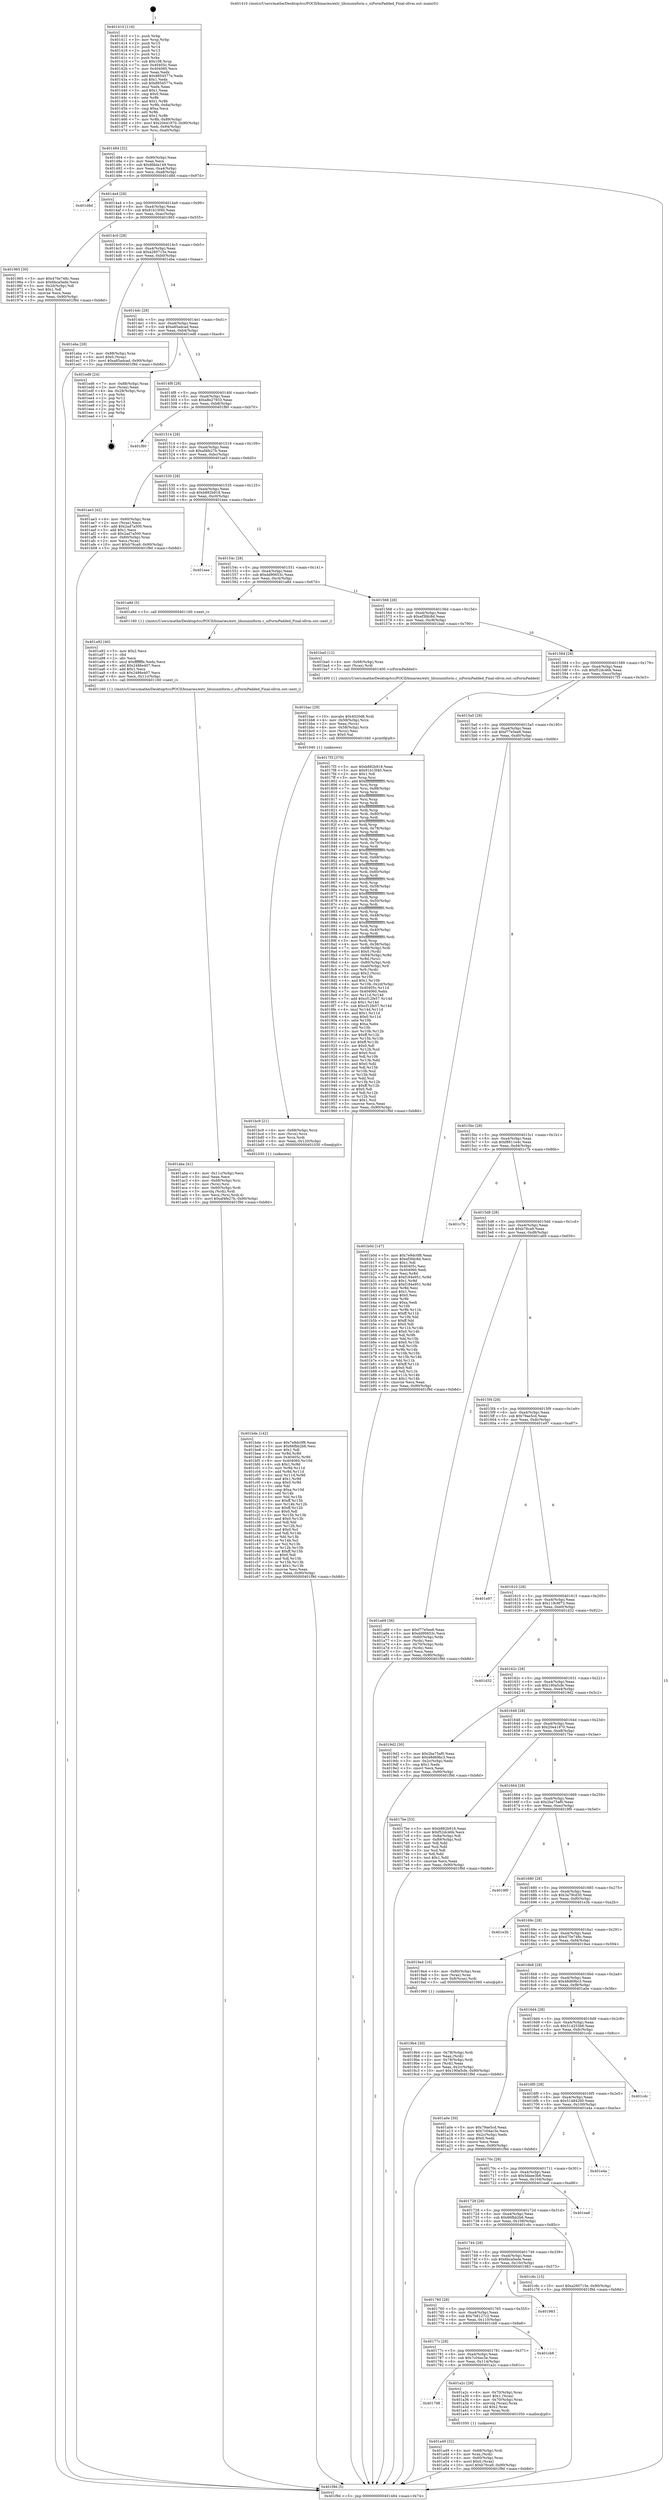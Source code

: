 digraph "0x401410" {
  label = "0x401410 (/mnt/c/Users/mathe/Desktop/tcc/POCII/binaries/extr_libuiunixform.c_uiFormPadded_Final-ollvm.out::main(0))"
  labelloc = "t"
  node[shape=record]

  Entry [label="",width=0.3,height=0.3,shape=circle,fillcolor=black,style=filled]
  "0x401484" [label="{
     0x401484 [32]\l
     | [instrs]\l
     &nbsp;&nbsp;0x401484 \<+6\>: mov -0x90(%rbp),%eax\l
     &nbsp;&nbsp;0x40148a \<+2\>: mov %eax,%ecx\l
     &nbsp;&nbsp;0x40148c \<+6\>: sub $0x8fdda149,%ecx\l
     &nbsp;&nbsp;0x401492 \<+6\>: mov %eax,-0xa4(%rbp)\l
     &nbsp;&nbsp;0x401498 \<+6\>: mov %ecx,-0xa8(%rbp)\l
     &nbsp;&nbsp;0x40149e \<+6\>: je 0000000000401d8d \<main+0x97d\>\l
  }"]
  "0x401d8d" [label="{
     0x401d8d\l
  }", style=dashed]
  "0x4014a4" [label="{
     0x4014a4 [28]\l
     | [instrs]\l
     &nbsp;&nbsp;0x4014a4 \<+5\>: jmp 00000000004014a9 \<main+0x99\>\l
     &nbsp;&nbsp;0x4014a9 \<+6\>: mov -0xa4(%rbp),%eax\l
     &nbsp;&nbsp;0x4014af \<+5\>: sub $0x91b15f40,%eax\l
     &nbsp;&nbsp;0x4014b4 \<+6\>: mov %eax,-0xac(%rbp)\l
     &nbsp;&nbsp;0x4014ba \<+6\>: je 0000000000401965 \<main+0x555\>\l
  }"]
  Exit [label="",width=0.3,height=0.3,shape=circle,fillcolor=black,style=filled,peripheries=2]
  "0x401965" [label="{
     0x401965 [30]\l
     | [instrs]\l
     &nbsp;&nbsp;0x401965 \<+5\>: mov $0x470e748c,%eax\l
     &nbsp;&nbsp;0x40196a \<+5\>: mov $0x6bca5ede,%ecx\l
     &nbsp;&nbsp;0x40196f \<+3\>: mov -0x2d(%rbp),%dl\l
     &nbsp;&nbsp;0x401972 \<+3\>: test $0x1,%dl\l
     &nbsp;&nbsp;0x401975 \<+3\>: cmovne %ecx,%eax\l
     &nbsp;&nbsp;0x401978 \<+6\>: mov %eax,-0x90(%rbp)\l
     &nbsp;&nbsp;0x40197e \<+5\>: jmp 0000000000401f9d \<main+0xb8d\>\l
  }"]
  "0x4014c0" [label="{
     0x4014c0 [28]\l
     | [instrs]\l
     &nbsp;&nbsp;0x4014c0 \<+5\>: jmp 00000000004014c5 \<main+0xb5\>\l
     &nbsp;&nbsp;0x4014c5 \<+6\>: mov -0xa4(%rbp),%eax\l
     &nbsp;&nbsp;0x4014cb \<+5\>: sub $0xa260715e,%eax\l
     &nbsp;&nbsp;0x4014d0 \<+6\>: mov %eax,-0xb0(%rbp)\l
     &nbsp;&nbsp;0x4014d6 \<+6\>: je 0000000000401eba \<main+0xaaa\>\l
  }"]
  "0x401bde" [label="{
     0x401bde [142]\l
     | [instrs]\l
     &nbsp;&nbsp;0x401bde \<+5\>: mov $0x7e9dc0f8,%eax\l
     &nbsp;&nbsp;0x401be3 \<+5\>: mov $0x66fbb2b6,%esi\l
     &nbsp;&nbsp;0x401be8 \<+2\>: mov $0x1,%dl\l
     &nbsp;&nbsp;0x401bea \<+3\>: xor %r8d,%r8d\l
     &nbsp;&nbsp;0x401bed \<+8\>: mov 0x40405c,%r9d\l
     &nbsp;&nbsp;0x401bf5 \<+8\>: mov 0x404060,%r10d\l
     &nbsp;&nbsp;0x401bfd \<+4\>: sub $0x1,%r8d\l
     &nbsp;&nbsp;0x401c01 \<+3\>: mov %r9d,%r11d\l
     &nbsp;&nbsp;0x401c04 \<+3\>: add %r8d,%r11d\l
     &nbsp;&nbsp;0x401c07 \<+4\>: imul %r11d,%r9d\l
     &nbsp;&nbsp;0x401c0b \<+4\>: and $0x1,%r9d\l
     &nbsp;&nbsp;0x401c0f \<+4\>: cmp $0x0,%r9d\l
     &nbsp;&nbsp;0x401c13 \<+3\>: sete %bl\l
     &nbsp;&nbsp;0x401c16 \<+4\>: cmp $0xa,%r10d\l
     &nbsp;&nbsp;0x401c1a \<+4\>: setl %r14b\l
     &nbsp;&nbsp;0x401c1e \<+3\>: mov %bl,%r15b\l
     &nbsp;&nbsp;0x401c21 \<+4\>: xor $0xff,%r15b\l
     &nbsp;&nbsp;0x401c25 \<+3\>: mov %r14b,%r12b\l
     &nbsp;&nbsp;0x401c28 \<+4\>: xor $0xff,%r12b\l
     &nbsp;&nbsp;0x401c2c \<+3\>: xor $0x0,%dl\l
     &nbsp;&nbsp;0x401c2f \<+3\>: mov %r15b,%r13b\l
     &nbsp;&nbsp;0x401c32 \<+4\>: and $0x0,%r13b\l
     &nbsp;&nbsp;0x401c36 \<+2\>: and %dl,%bl\l
     &nbsp;&nbsp;0x401c38 \<+3\>: mov %r12b,%cl\l
     &nbsp;&nbsp;0x401c3b \<+3\>: and $0x0,%cl\l
     &nbsp;&nbsp;0x401c3e \<+3\>: and %dl,%r14b\l
     &nbsp;&nbsp;0x401c41 \<+3\>: or %bl,%r13b\l
     &nbsp;&nbsp;0x401c44 \<+3\>: or %r14b,%cl\l
     &nbsp;&nbsp;0x401c47 \<+3\>: xor %cl,%r13b\l
     &nbsp;&nbsp;0x401c4a \<+3\>: or %r12b,%r15b\l
     &nbsp;&nbsp;0x401c4d \<+4\>: xor $0xff,%r15b\l
     &nbsp;&nbsp;0x401c51 \<+3\>: or $0x0,%dl\l
     &nbsp;&nbsp;0x401c54 \<+3\>: and %dl,%r15b\l
     &nbsp;&nbsp;0x401c57 \<+3\>: or %r15b,%r13b\l
     &nbsp;&nbsp;0x401c5a \<+4\>: test $0x1,%r13b\l
     &nbsp;&nbsp;0x401c5e \<+3\>: cmovne %esi,%eax\l
     &nbsp;&nbsp;0x401c61 \<+6\>: mov %eax,-0x90(%rbp)\l
     &nbsp;&nbsp;0x401c67 \<+5\>: jmp 0000000000401f9d \<main+0xb8d\>\l
  }"]
  "0x401eba" [label="{
     0x401eba [28]\l
     | [instrs]\l
     &nbsp;&nbsp;0x401eba \<+7\>: mov -0x88(%rbp),%rax\l
     &nbsp;&nbsp;0x401ec1 \<+6\>: movl $0x0,(%rax)\l
     &nbsp;&nbsp;0x401ec7 \<+10\>: movl $0xa85adcad,-0x90(%rbp)\l
     &nbsp;&nbsp;0x401ed1 \<+5\>: jmp 0000000000401f9d \<main+0xb8d\>\l
  }"]
  "0x4014dc" [label="{
     0x4014dc [28]\l
     | [instrs]\l
     &nbsp;&nbsp;0x4014dc \<+5\>: jmp 00000000004014e1 \<main+0xd1\>\l
     &nbsp;&nbsp;0x4014e1 \<+6\>: mov -0xa4(%rbp),%eax\l
     &nbsp;&nbsp;0x4014e7 \<+5\>: sub $0xa85adcad,%eax\l
     &nbsp;&nbsp;0x4014ec \<+6\>: mov %eax,-0xb4(%rbp)\l
     &nbsp;&nbsp;0x4014f2 \<+6\>: je 0000000000401ed6 \<main+0xac6\>\l
  }"]
  "0x401bc9" [label="{
     0x401bc9 [21]\l
     | [instrs]\l
     &nbsp;&nbsp;0x401bc9 \<+4\>: mov -0x68(%rbp),%rcx\l
     &nbsp;&nbsp;0x401bcd \<+3\>: mov (%rcx),%rcx\l
     &nbsp;&nbsp;0x401bd0 \<+3\>: mov %rcx,%rdi\l
     &nbsp;&nbsp;0x401bd3 \<+6\>: mov %eax,-0x120(%rbp)\l
     &nbsp;&nbsp;0x401bd9 \<+5\>: call 0000000000401030 \<free@plt\>\l
     | [calls]\l
     &nbsp;&nbsp;0x401030 \{1\} (unknown)\l
  }"]
  "0x401ed6" [label="{
     0x401ed6 [24]\l
     | [instrs]\l
     &nbsp;&nbsp;0x401ed6 \<+7\>: mov -0x88(%rbp),%rax\l
     &nbsp;&nbsp;0x401edd \<+2\>: mov (%rax),%eax\l
     &nbsp;&nbsp;0x401edf \<+4\>: lea -0x28(%rbp),%rsp\l
     &nbsp;&nbsp;0x401ee3 \<+1\>: pop %rbx\l
     &nbsp;&nbsp;0x401ee4 \<+2\>: pop %r12\l
     &nbsp;&nbsp;0x401ee6 \<+2\>: pop %r13\l
     &nbsp;&nbsp;0x401ee8 \<+2\>: pop %r14\l
     &nbsp;&nbsp;0x401eea \<+2\>: pop %r15\l
     &nbsp;&nbsp;0x401eec \<+1\>: pop %rbp\l
     &nbsp;&nbsp;0x401eed \<+1\>: ret\l
  }"]
  "0x4014f8" [label="{
     0x4014f8 [28]\l
     | [instrs]\l
     &nbsp;&nbsp;0x4014f8 \<+5\>: jmp 00000000004014fd \<main+0xed\>\l
     &nbsp;&nbsp;0x4014fd \<+6\>: mov -0xa4(%rbp),%eax\l
     &nbsp;&nbsp;0x401503 \<+5\>: sub $0xa8e27933,%eax\l
     &nbsp;&nbsp;0x401508 \<+6\>: mov %eax,-0xb8(%rbp)\l
     &nbsp;&nbsp;0x40150e \<+6\>: je 0000000000401f80 \<main+0xb70\>\l
  }"]
  "0x401bac" [label="{
     0x401bac [29]\l
     | [instrs]\l
     &nbsp;&nbsp;0x401bac \<+10\>: movabs $0x4020d6,%rdi\l
     &nbsp;&nbsp;0x401bb6 \<+4\>: mov -0x58(%rbp),%rcx\l
     &nbsp;&nbsp;0x401bba \<+2\>: mov %eax,(%rcx)\l
     &nbsp;&nbsp;0x401bbc \<+4\>: mov -0x58(%rbp),%rcx\l
     &nbsp;&nbsp;0x401bc0 \<+2\>: mov (%rcx),%esi\l
     &nbsp;&nbsp;0x401bc2 \<+2\>: mov $0x0,%al\l
     &nbsp;&nbsp;0x401bc4 \<+5\>: call 0000000000401040 \<printf@plt\>\l
     | [calls]\l
     &nbsp;&nbsp;0x401040 \{1\} (unknown)\l
  }"]
  "0x401f80" [label="{
     0x401f80\l
  }", style=dashed]
  "0x401514" [label="{
     0x401514 [28]\l
     | [instrs]\l
     &nbsp;&nbsp;0x401514 \<+5\>: jmp 0000000000401519 \<main+0x109\>\l
     &nbsp;&nbsp;0x401519 \<+6\>: mov -0xa4(%rbp),%eax\l
     &nbsp;&nbsp;0x40151f \<+5\>: sub $0xaf4fe27b,%eax\l
     &nbsp;&nbsp;0x401524 \<+6\>: mov %eax,-0xbc(%rbp)\l
     &nbsp;&nbsp;0x40152a \<+6\>: je 0000000000401ae3 \<main+0x6d3\>\l
  }"]
  "0x401aba" [label="{
     0x401aba [41]\l
     | [instrs]\l
     &nbsp;&nbsp;0x401aba \<+6\>: mov -0x11c(%rbp),%ecx\l
     &nbsp;&nbsp;0x401ac0 \<+3\>: imul %eax,%ecx\l
     &nbsp;&nbsp;0x401ac3 \<+4\>: mov -0x68(%rbp),%rsi\l
     &nbsp;&nbsp;0x401ac7 \<+3\>: mov (%rsi),%rsi\l
     &nbsp;&nbsp;0x401aca \<+4\>: mov -0x60(%rbp),%rdi\l
     &nbsp;&nbsp;0x401ace \<+3\>: movslq (%rdi),%rdi\l
     &nbsp;&nbsp;0x401ad1 \<+3\>: mov %ecx,(%rsi,%rdi,4)\l
     &nbsp;&nbsp;0x401ad4 \<+10\>: movl $0xaf4fe27b,-0x90(%rbp)\l
     &nbsp;&nbsp;0x401ade \<+5\>: jmp 0000000000401f9d \<main+0xb8d\>\l
  }"]
  "0x401ae3" [label="{
     0x401ae3 [42]\l
     | [instrs]\l
     &nbsp;&nbsp;0x401ae3 \<+4\>: mov -0x60(%rbp),%rax\l
     &nbsp;&nbsp;0x401ae7 \<+2\>: mov (%rax),%ecx\l
     &nbsp;&nbsp;0x401ae9 \<+6\>: add $0x2ad7a500,%ecx\l
     &nbsp;&nbsp;0x401aef \<+3\>: add $0x1,%ecx\l
     &nbsp;&nbsp;0x401af2 \<+6\>: sub $0x2ad7a500,%ecx\l
     &nbsp;&nbsp;0x401af8 \<+4\>: mov -0x60(%rbp),%rax\l
     &nbsp;&nbsp;0x401afc \<+2\>: mov %ecx,(%rax)\l
     &nbsp;&nbsp;0x401afe \<+10\>: movl $0xb76ca9,-0x90(%rbp)\l
     &nbsp;&nbsp;0x401b08 \<+5\>: jmp 0000000000401f9d \<main+0xb8d\>\l
  }"]
  "0x401530" [label="{
     0x401530 [28]\l
     | [instrs]\l
     &nbsp;&nbsp;0x401530 \<+5\>: jmp 0000000000401535 \<main+0x125\>\l
     &nbsp;&nbsp;0x401535 \<+6\>: mov -0xa4(%rbp),%eax\l
     &nbsp;&nbsp;0x40153b \<+5\>: sub $0xb882b918,%eax\l
     &nbsp;&nbsp;0x401540 \<+6\>: mov %eax,-0xc0(%rbp)\l
     &nbsp;&nbsp;0x401546 \<+6\>: je 0000000000401eee \<main+0xade\>\l
  }"]
  "0x401a92" [label="{
     0x401a92 [40]\l
     | [instrs]\l
     &nbsp;&nbsp;0x401a92 \<+5\>: mov $0x2,%ecx\l
     &nbsp;&nbsp;0x401a97 \<+1\>: cltd\l
     &nbsp;&nbsp;0x401a98 \<+2\>: idiv %ecx\l
     &nbsp;&nbsp;0x401a9a \<+6\>: imul $0xfffffffe,%edx,%ecx\l
     &nbsp;&nbsp;0x401aa0 \<+6\>: add $0x2486e407,%ecx\l
     &nbsp;&nbsp;0x401aa6 \<+3\>: add $0x1,%ecx\l
     &nbsp;&nbsp;0x401aa9 \<+6\>: sub $0x2486e407,%ecx\l
     &nbsp;&nbsp;0x401aaf \<+6\>: mov %ecx,-0x11c(%rbp)\l
     &nbsp;&nbsp;0x401ab5 \<+5\>: call 0000000000401160 \<next_i\>\l
     | [calls]\l
     &nbsp;&nbsp;0x401160 \{1\} (/mnt/c/Users/mathe/Desktop/tcc/POCII/binaries/extr_libuiunixform.c_uiFormPadded_Final-ollvm.out::next_i)\l
  }"]
  "0x401eee" [label="{
     0x401eee\l
  }", style=dashed]
  "0x40154c" [label="{
     0x40154c [28]\l
     | [instrs]\l
     &nbsp;&nbsp;0x40154c \<+5\>: jmp 0000000000401551 \<main+0x141\>\l
     &nbsp;&nbsp;0x401551 \<+6\>: mov -0xa4(%rbp),%eax\l
     &nbsp;&nbsp;0x401557 \<+5\>: sub $0xdd90653c,%eax\l
     &nbsp;&nbsp;0x40155c \<+6\>: mov %eax,-0xc4(%rbp)\l
     &nbsp;&nbsp;0x401562 \<+6\>: je 0000000000401a8d \<main+0x67d\>\l
  }"]
  "0x401a49" [label="{
     0x401a49 [32]\l
     | [instrs]\l
     &nbsp;&nbsp;0x401a49 \<+4\>: mov -0x68(%rbp),%rdi\l
     &nbsp;&nbsp;0x401a4d \<+3\>: mov %rax,(%rdi)\l
     &nbsp;&nbsp;0x401a50 \<+4\>: mov -0x60(%rbp),%rax\l
     &nbsp;&nbsp;0x401a54 \<+6\>: movl $0x0,(%rax)\l
     &nbsp;&nbsp;0x401a5a \<+10\>: movl $0xb76ca9,-0x90(%rbp)\l
     &nbsp;&nbsp;0x401a64 \<+5\>: jmp 0000000000401f9d \<main+0xb8d\>\l
  }"]
  "0x401a8d" [label="{
     0x401a8d [5]\l
     | [instrs]\l
     &nbsp;&nbsp;0x401a8d \<+5\>: call 0000000000401160 \<next_i\>\l
     | [calls]\l
     &nbsp;&nbsp;0x401160 \{1\} (/mnt/c/Users/mathe/Desktop/tcc/POCII/binaries/extr_libuiunixform.c_uiFormPadded_Final-ollvm.out::next_i)\l
  }"]
  "0x401568" [label="{
     0x401568 [28]\l
     | [instrs]\l
     &nbsp;&nbsp;0x401568 \<+5\>: jmp 000000000040156d \<main+0x15d\>\l
     &nbsp;&nbsp;0x40156d \<+6\>: mov -0xa4(%rbp),%eax\l
     &nbsp;&nbsp;0x401573 \<+5\>: sub $0xef3fdc8d,%eax\l
     &nbsp;&nbsp;0x401578 \<+6\>: mov %eax,-0xc8(%rbp)\l
     &nbsp;&nbsp;0x40157e \<+6\>: je 0000000000401ba0 \<main+0x790\>\l
  }"]
  "0x401798" [label="{
     0x401798\l
  }", style=dashed]
  "0x401ba0" [label="{
     0x401ba0 [12]\l
     | [instrs]\l
     &nbsp;&nbsp;0x401ba0 \<+4\>: mov -0x68(%rbp),%rax\l
     &nbsp;&nbsp;0x401ba4 \<+3\>: mov (%rax),%rdi\l
     &nbsp;&nbsp;0x401ba7 \<+5\>: call 0000000000401400 \<uiFormPadded\>\l
     | [calls]\l
     &nbsp;&nbsp;0x401400 \{1\} (/mnt/c/Users/mathe/Desktop/tcc/POCII/binaries/extr_libuiunixform.c_uiFormPadded_Final-ollvm.out::uiFormPadded)\l
  }"]
  "0x401584" [label="{
     0x401584 [28]\l
     | [instrs]\l
     &nbsp;&nbsp;0x401584 \<+5\>: jmp 0000000000401589 \<main+0x179\>\l
     &nbsp;&nbsp;0x401589 \<+6\>: mov -0xa4(%rbp),%eax\l
     &nbsp;&nbsp;0x40158f \<+5\>: sub $0xf52dc46b,%eax\l
     &nbsp;&nbsp;0x401594 \<+6\>: mov %eax,-0xcc(%rbp)\l
     &nbsp;&nbsp;0x40159a \<+6\>: je 00000000004017f3 \<main+0x3e3\>\l
  }"]
  "0x401a2c" [label="{
     0x401a2c [29]\l
     | [instrs]\l
     &nbsp;&nbsp;0x401a2c \<+4\>: mov -0x70(%rbp),%rax\l
     &nbsp;&nbsp;0x401a30 \<+6\>: movl $0x1,(%rax)\l
     &nbsp;&nbsp;0x401a36 \<+4\>: mov -0x70(%rbp),%rax\l
     &nbsp;&nbsp;0x401a3a \<+3\>: movslq (%rax),%rax\l
     &nbsp;&nbsp;0x401a3d \<+4\>: shl $0x2,%rax\l
     &nbsp;&nbsp;0x401a41 \<+3\>: mov %rax,%rdi\l
     &nbsp;&nbsp;0x401a44 \<+5\>: call 0000000000401050 \<malloc@plt\>\l
     | [calls]\l
     &nbsp;&nbsp;0x401050 \{1\} (unknown)\l
  }"]
  "0x4017f3" [label="{
     0x4017f3 [370]\l
     | [instrs]\l
     &nbsp;&nbsp;0x4017f3 \<+5\>: mov $0xb882b918,%eax\l
     &nbsp;&nbsp;0x4017f8 \<+5\>: mov $0x91b15f40,%ecx\l
     &nbsp;&nbsp;0x4017fd \<+2\>: mov $0x1,%dl\l
     &nbsp;&nbsp;0x4017ff \<+3\>: mov %rsp,%rsi\l
     &nbsp;&nbsp;0x401802 \<+4\>: add $0xfffffffffffffff0,%rsi\l
     &nbsp;&nbsp;0x401806 \<+3\>: mov %rsi,%rsp\l
     &nbsp;&nbsp;0x401809 \<+7\>: mov %rsi,-0x88(%rbp)\l
     &nbsp;&nbsp;0x401810 \<+3\>: mov %rsp,%rsi\l
     &nbsp;&nbsp;0x401813 \<+4\>: add $0xfffffffffffffff0,%rsi\l
     &nbsp;&nbsp;0x401817 \<+3\>: mov %rsi,%rsp\l
     &nbsp;&nbsp;0x40181a \<+3\>: mov %rsp,%rdi\l
     &nbsp;&nbsp;0x40181d \<+4\>: add $0xfffffffffffffff0,%rdi\l
     &nbsp;&nbsp;0x401821 \<+3\>: mov %rdi,%rsp\l
     &nbsp;&nbsp;0x401824 \<+4\>: mov %rdi,-0x80(%rbp)\l
     &nbsp;&nbsp;0x401828 \<+3\>: mov %rsp,%rdi\l
     &nbsp;&nbsp;0x40182b \<+4\>: add $0xfffffffffffffff0,%rdi\l
     &nbsp;&nbsp;0x40182f \<+3\>: mov %rdi,%rsp\l
     &nbsp;&nbsp;0x401832 \<+4\>: mov %rdi,-0x78(%rbp)\l
     &nbsp;&nbsp;0x401836 \<+3\>: mov %rsp,%rdi\l
     &nbsp;&nbsp;0x401839 \<+4\>: add $0xfffffffffffffff0,%rdi\l
     &nbsp;&nbsp;0x40183d \<+3\>: mov %rdi,%rsp\l
     &nbsp;&nbsp;0x401840 \<+4\>: mov %rdi,-0x70(%rbp)\l
     &nbsp;&nbsp;0x401844 \<+3\>: mov %rsp,%rdi\l
     &nbsp;&nbsp;0x401847 \<+4\>: add $0xfffffffffffffff0,%rdi\l
     &nbsp;&nbsp;0x40184b \<+3\>: mov %rdi,%rsp\l
     &nbsp;&nbsp;0x40184e \<+4\>: mov %rdi,-0x68(%rbp)\l
     &nbsp;&nbsp;0x401852 \<+3\>: mov %rsp,%rdi\l
     &nbsp;&nbsp;0x401855 \<+4\>: add $0xfffffffffffffff0,%rdi\l
     &nbsp;&nbsp;0x401859 \<+3\>: mov %rdi,%rsp\l
     &nbsp;&nbsp;0x40185c \<+4\>: mov %rdi,-0x60(%rbp)\l
     &nbsp;&nbsp;0x401860 \<+3\>: mov %rsp,%rdi\l
     &nbsp;&nbsp;0x401863 \<+4\>: add $0xfffffffffffffff0,%rdi\l
     &nbsp;&nbsp;0x401867 \<+3\>: mov %rdi,%rsp\l
     &nbsp;&nbsp;0x40186a \<+4\>: mov %rdi,-0x58(%rbp)\l
     &nbsp;&nbsp;0x40186e \<+3\>: mov %rsp,%rdi\l
     &nbsp;&nbsp;0x401871 \<+4\>: add $0xfffffffffffffff0,%rdi\l
     &nbsp;&nbsp;0x401875 \<+3\>: mov %rdi,%rsp\l
     &nbsp;&nbsp;0x401878 \<+4\>: mov %rdi,-0x50(%rbp)\l
     &nbsp;&nbsp;0x40187c \<+3\>: mov %rsp,%rdi\l
     &nbsp;&nbsp;0x40187f \<+4\>: add $0xfffffffffffffff0,%rdi\l
     &nbsp;&nbsp;0x401883 \<+3\>: mov %rdi,%rsp\l
     &nbsp;&nbsp;0x401886 \<+4\>: mov %rdi,-0x48(%rbp)\l
     &nbsp;&nbsp;0x40188a \<+3\>: mov %rsp,%rdi\l
     &nbsp;&nbsp;0x40188d \<+4\>: add $0xfffffffffffffff0,%rdi\l
     &nbsp;&nbsp;0x401891 \<+3\>: mov %rdi,%rsp\l
     &nbsp;&nbsp;0x401894 \<+4\>: mov %rdi,-0x40(%rbp)\l
     &nbsp;&nbsp;0x401898 \<+3\>: mov %rsp,%rdi\l
     &nbsp;&nbsp;0x40189b \<+4\>: add $0xfffffffffffffff0,%rdi\l
     &nbsp;&nbsp;0x40189f \<+3\>: mov %rdi,%rsp\l
     &nbsp;&nbsp;0x4018a2 \<+4\>: mov %rdi,-0x38(%rbp)\l
     &nbsp;&nbsp;0x4018a6 \<+7\>: mov -0x88(%rbp),%rdi\l
     &nbsp;&nbsp;0x4018ad \<+6\>: movl $0x0,(%rdi)\l
     &nbsp;&nbsp;0x4018b3 \<+7\>: mov -0x94(%rbp),%r8d\l
     &nbsp;&nbsp;0x4018ba \<+3\>: mov %r8d,(%rsi)\l
     &nbsp;&nbsp;0x4018bd \<+4\>: mov -0x80(%rbp),%rdi\l
     &nbsp;&nbsp;0x4018c1 \<+7\>: mov -0xa0(%rbp),%r9\l
     &nbsp;&nbsp;0x4018c8 \<+3\>: mov %r9,(%rdi)\l
     &nbsp;&nbsp;0x4018cb \<+3\>: cmpl $0x2,(%rsi)\l
     &nbsp;&nbsp;0x4018ce \<+4\>: setne %r10b\l
     &nbsp;&nbsp;0x4018d2 \<+4\>: and $0x1,%r10b\l
     &nbsp;&nbsp;0x4018d6 \<+4\>: mov %r10b,-0x2d(%rbp)\l
     &nbsp;&nbsp;0x4018da \<+8\>: mov 0x40405c,%r11d\l
     &nbsp;&nbsp;0x4018e2 \<+7\>: mov 0x404060,%ebx\l
     &nbsp;&nbsp;0x4018e9 \<+3\>: mov %r11d,%r14d\l
     &nbsp;&nbsp;0x4018ec \<+7\>: add $0xcf12fe57,%r14d\l
     &nbsp;&nbsp;0x4018f3 \<+4\>: sub $0x1,%r14d\l
     &nbsp;&nbsp;0x4018f7 \<+7\>: sub $0xcf12fe57,%r14d\l
     &nbsp;&nbsp;0x4018fe \<+4\>: imul %r14d,%r11d\l
     &nbsp;&nbsp;0x401902 \<+4\>: and $0x1,%r11d\l
     &nbsp;&nbsp;0x401906 \<+4\>: cmp $0x0,%r11d\l
     &nbsp;&nbsp;0x40190a \<+4\>: sete %r10b\l
     &nbsp;&nbsp;0x40190e \<+3\>: cmp $0xa,%ebx\l
     &nbsp;&nbsp;0x401911 \<+4\>: setl %r15b\l
     &nbsp;&nbsp;0x401915 \<+3\>: mov %r10b,%r12b\l
     &nbsp;&nbsp;0x401918 \<+4\>: xor $0xff,%r12b\l
     &nbsp;&nbsp;0x40191c \<+3\>: mov %r15b,%r13b\l
     &nbsp;&nbsp;0x40191f \<+4\>: xor $0xff,%r13b\l
     &nbsp;&nbsp;0x401923 \<+3\>: xor $0x0,%dl\l
     &nbsp;&nbsp;0x401926 \<+3\>: mov %r12b,%sil\l
     &nbsp;&nbsp;0x401929 \<+4\>: and $0x0,%sil\l
     &nbsp;&nbsp;0x40192d \<+3\>: and %dl,%r10b\l
     &nbsp;&nbsp;0x401930 \<+3\>: mov %r13b,%dil\l
     &nbsp;&nbsp;0x401933 \<+4\>: and $0x0,%dil\l
     &nbsp;&nbsp;0x401937 \<+3\>: and %dl,%r15b\l
     &nbsp;&nbsp;0x40193a \<+3\>: or %r10b,%sil\l
     &nbsp;&nbsp;0x40193d \<+3\>: or %r15b,%dil\l
     &nbsp;&nbsp;0x401940 \<+3\>: xor %dil,%sil\l
     &nbsp;&nbsp;0x401943 \<+3\>: or %r13b,%r12b\l
     &nbsp;&nbsp;0x401946 \<+4\>: xor $0xff,%r12b\l
     &nbsp;&nbsp;0x40194a \<+3\>: or $0x0,%dl\l
     &nbsp;&nbsp;0x40194d \<+3\>: and %dl,%r12b\l
     &nbsp;&nbsp;0x401950 \<+3\>: or %r12b,%sil\l
     &nbsp;&nbsp;0x401953 \<+4\>: test $0x1,%sil\l
     &nbsp;&nbsp;0x401957 \<+3\>: cmovne %ecx,%eax\l
     &nbsp;&nbsp;0x40195a \<+6\>: mov %eax,-0x90(%rbp)\l
     &nbsp;&nbsp;0x401960 \<+5\>: jmp 0000000000401f9d \<main+0xb8d\>\l
  }"]
  "0x4015a0" [label="{
     0x4015a0 [28]\l
     | [instrs]\l
     &nbsp;&nbsp;0x4015a0 \<+5\>: jmp 00000000004015a5 \<main+0x195\>\l
     &nbsp;&nbsp;0x4015a5 \<+6\>: mov -0xa4(%rbp),%eax\l
     &nbsp;&nbsp;0x4015ab \<+5\>: sub $0xf77e5ee6,%eax\l
     &nbsp;&nbsp;0x4015b0 \<+6\>: mov %eax,-0xd0(%rbp)\l
     &nbsp;&nbsp;0x4015b6 \<+6\>: je 0000000000401b0d \<main+0x6fd\>\l
  }"]
  "0x40177c" [label="{
     0x40177c [28]\l
     | [instrs]\l
     &nbsp;&nbsp;0x40177c \<+5\>: jmp 0000000000401781 \<main+0x371\>\l
     &nbsp;&nbsp;0x401781 \<+6\>: mov -0xa4(%rbp),%eax\l
     &nbsp;&nbsp;0x401787 \<+5\>: sub $0x7c04ac3e,%eax\l
     &nbsp;&nbsp;0x40178c \<+6\>: mov %eax,-0x114(%rbp)\l
     &nbsp;&nbsp;0x401792 \<+6\>: je 0000000000401a2c \<main+0x61c\>\l
  }"]
  "0x401b0d" [label="{
     0x401b0d [147]\l
     | [instrs]\l
     &nbsp;&nbsp;0x401b0d \<+5\>: mov $0x7e9dc0f8,%eax\l
     &nbsp;&nbsp;0x401b12 \<+5\>: mov $0xef3fdc8d,%ecx\l
     &nbsp;&nbsp;0x401b17 \<+2\>: mov $0x1,%dl\l
     &nbsp;&nbsp;0x401b19 \<+7\>: mov 0x40405c,%esi\l
     &nbsp;&nbsp;0x401b20 \<+7\>: mov 0x404060,%edi\l
     &nbsp;&nbsp;0x401b27 \<+3\>: mov %esi,%r8d\l
     &nbsp;&nbsp;0x401b2a \<+7\>: add $0xf184e951,%r8d\l
     &nbsp;&nbsp;0x401b31 \<+4\>: sub $0x1,%r8d\l
     &nbsp;&nbsp;0x401b35 \<+7\>: sub $0xf184e951,%r8d\l
     &nbsp;&nbsp;0x401b3c \<+4\>: imul %r8d,%esi\l
     &nbsp;&nbsp;0x401b40 \<+3\>: and $0x1,%esi\l
     &nbsp;&nbsp;0x401b43 \<+3\>: cmp $0x0,%esi\l
     &nbsp;&nbsp;0x401b46 \<+4\>: sete %r9b\l
     &nbsp;&nbsp;0x401b4a \<+3\>: cmp $0xa,%edi\l
     &nbsp;&nbsp;0x401b4d \<+4\>: setl %r10b\l
     &nbsp;&nbsp;0x401b51 \<+3\>: mov %r9b,%r11b\l
     &nbsp;&nbsp;0x401b54 \<+4\>: xor $0xff,%r11b\l
     &nbsp;&nbsp;0x401b58 \<+3\>: mov %r10b,%bl\l
     &nbsp;&nbsp;0x401b5b \<+3\>: xor $0xff,%bl\l
     &nbsp;&nbsp;0x401b5e \<+3\>: xor $0x0,%dl\l
     &nbsp;&nbsp;0x401b61 \<+3\>: mov %r11b,%r14b\l
     &nbsp;&nbsp;0x401b64 \<+4\>: and $0x0,%r14b\l
     &nbsp;&nbsp;0x401b68 \<+3\>: and %dl,%r9b\l
     &nbsp;&nbsp;0x401b6b \<+3\>: mov %bl,%r15b\l
     &nbsp;&nbsp;0x401b6e \<+4\>: and $0x0,%r15b\l
     &nbsp;&nbsp;0x401b72 \<+3\>: and %dl,%r10b\l
     &nbsp;&nbsp;0x401b75 \<+3\>: or %r9b,%r14b\l
     &nbsp;&nbsp;0x401b78 \<+3\>: or %r10b,%r15b\l
     &nbsp;&nbsp;0x401b7b \<+3\>: xor %r15b,%r14b\l
     &nbsp;&nbsp;0x401b7e \<+3\>: or %bl,%r11b\l
     &nbsp;&nbsp;0x401b81 \<+4\>: xor $0xff,%r11b\l
     &nbsp;&nbsp;0x401b85 \<+3\>: or $0x0,%dl\l
     &nbsp;&nbsp;0x401b88 \<+3\>: and %dl,%r11b\l
     &nbsp;&nbsp;0x401b8b \<+3\>: or %r11b,%r14b\l
     &nbsp;&nbsp;0x401b8e \<+4\>: test $0x1,%r14b\l
     &nbsp;&nbsp;0x401b92 \<+3\>: cmovne %ecx,%eax\l
     &nbsp;&nbsp;0x401b95 \<+6\>: mov %eax,-0x90(%rbp)\l
     &nbsp;&nbsp;0x401b9b \<+5\>: jmp 0000000000401f9d \<main+0xb8d\>\l
  }"]
  "0x4015bc" [label="{
     0x4015bc [28]\l
     | [instrs]\l
     &nbsp;&nbsp;0x4015bc \<+5\>: jmp 00000000004015c1 \<main+0x1b1\>\l
     &nbsp;&nbsp;0x4015c1 \<+6\>: mov -0xa4(%rbp),%eax\l
     &nbsp;&nbsp;0x4015c7 \<+5\>: sub $0xf8611e4c,%eax\l
     &nbsp;&nbsp;0x4015cc \<+6\>: mov %eax,-0xd4(%rbp)\l
     &nbsp;&nbsp;0x4015d2 \<+6\>: je 0000000000401c7b \<main+0x86b\>\l
  }"]
  "0x401cb8" [label="{
     0x401cb8\l
  }", style=dashed]
  "0x401c7b" [label="{
     0x401c7b\l
  }", style=dashed]
  "0x4015d8" [label="{
     0x4015d8 [28]\l
     | [instrs]\l
     &nbsp;&nbsp;0x4015d8 \<+5\>: jmp 00000000004015dd \<main+0x1cd\>\l
     &nbsp;&nbsp;0x4015dd \<+6\>: mov -0xa4(%rbp),%eax\l
     &nbsp;&nbsp;0x4015e3 \<+5\>: sub $0xb76ca9,%eax\l
     &nbsp;&nbsp;0x4015e8 \<+6\>: mov %eax,-0xd8(%rbp)\l
     &nbsp;&nbsp;0x4015ee \<+6\>: je 0000000000401a69 \<main+0x659\>\l
  }"]
  "0x401760" [label="{
     0x401760 [28]\l
     | [instrs]\l
     &nbsp;&nbsp;0x401760 \<+5\>: jmp 0000000000401765 \<main+0x355\>\l
     &nbsp;&nbsp;0x401765 \<+6\>: mov -0xa4(%rbp),%eax\l
     &nbsp;&nbsp;0x40176b \<+5\>: sub $0x7b8127c2,%eax\l
     &nbsp;&nbsp;0x401770 \<+6\>: mov %eax,-0x110(%rbp)\l
     &nbsp;&nbsp;0x401776 \<+6\>: je 0000000000401cb8 \<main+0x8a8\>\l
  }"]
  "0x401a69" [label="{
     0x401a69 [36]\l
     | [instrs]\l
     &nbsp;&nbsp;0x401a69 \<+5\>: mov $0xf77e5ee6,%eax\l
     &nbsp;&nbsp;0x401a6e \<+5\>: mov $0xdd90653c,%ecx\l
     &nbsp;&nbsp;0x401a73 \<+4\>: mov -0x60(%rbp),%rdx\l
     &nbsp;&nbsp;0x401a77 \<+2\>: mov (%rdx),%esi\l
     &nbsp;&nbsp;0x401a79 \<+4\>: mov -0x70(%rbp),%rdx\l
     &nbsp;&nbsp;0x401a7d \<+2\>: cmp (%rdx),%esi\l
     &nbsp;&nbsp;0x401a7f \<+3\>: cmovl %ecx,%eax\l
     &nbsp;&nbsp;0x401a82 \<+6\>: mov %eax,-0x90(%rbp)\l
     &nbsp;&nbsp;0x401a88 \<+5\>: jmp 0000000000401f9d \<main+0xb8d\>\l
  }"]
  "0x4015f4" [label="{
     0x4015f4 [28]\l
     | [instrs]\l
     &nbsp;&nbsp;0x4015f4 \<+5\>: jmp 00000000004015f9 \<main+0x1e9\>\l
     &nbsp;&nbsp;0x4015f9 \<+6\>: mov -0xa4(%rbp),%eax\l
     &nbsp;&nbsp;0x4015ff \<+5\>: sub $0x79ae5cd,%eax\l
     &nbsp;&nbsp;0x401604 \<+6\>: mov %eax,-0xdc(%rbp)\l
     &nbsp;&nbsp;0x40160a \<+6\>: je 0000000000401e97 \<main+0xa87\>\l
  }"]
  "0x401983" [label="{
     0x401983\l
  }", style=dashed]
  "0x401e97" [label="{
     0x401e97\l
  }", style=dashed]
  "0x401610" [label="{
     0x401610 [28]\l
     | [instrs]\l
     &nbsp;&nbsp;0x401610 \<+5\>: jmp 0000000000401615 \<main+0x205\>\l
     &nbsp;&nbsp;0x401615 \<+6\>: mov -0xa4(%rbp),%eax\l
     &nbsp;&nbsp;0x40161b \<+5\>: sub $0x118c6f73,%eax\l
     &nbsp;&nbsp;0x401620 \<+6\>: mov %eax,-0xe0(%rbp)\l
     &nbsp;&nbsp;0x401626 \<+6\>: je 0000000000401d32 \<main+0x922\>\l
  }"]
  "0x401744" [label="{
     0x401744 [28]\l
     | [instrs]\l
     &nbsp;&nbsp;0x401744 \<+5\>: jmp 0000000000401749 \<main+0x339\>\l
     &nbsp;&nbsp;0x401749 \<+6\>: mov -0xa4(%rbp),%eax\l
     &nbsp;&nbsp;0x40174f \<+5\>: sub $0x6bca5ede,%eax\l
     &nbsp;&nbsp;0x401754 \<+6\>: mov %eax,-0x10c(%rbp)\l
     &nbsp;&nbsp;0x40175a \<+6\>: je 0000000000401983 \<main+0x573\>\l
  }"]
  "0x401d32" [label="{
     0x401d32\l
  }", style=dashed]
  "0x40162c" [label="{
     0x40162c [28]\l
     | [instrs]\l
     &nbsp;&nbsp;0x40162c \<+5\>: jmp 0000000000401631 \<main+0x221\>\l
     &nbsp;&nbsp;0x401631 \<+6\>: mov -0xa4(%rbp),%eax\l
     &nbsp;&nbsp;0x401637 \<+5\>: sub $0x190a5cfe,%eax\l
     &nbsp;&nbsp;0x40163c \<+6\>: mov %eax,-0xe4(%rbp)\l
     &nbsp;&nbsp;0x401642 \<+6\>: je 00000000004019d2 \<main+0x5c2\>\l
  }"]
  "0x401c6c" [label="{
     0x401c6c [15]\l
     | [instrs]\l
     &nbsp;&nbsp;0x401c6c \<+10\>: movl $0xa260715e,-0x90(%rbp)\l
     &nbsp;&nbsp;0x401c76 \<+5\>: jmp 0000000000401f9d \<main+0xb8d\>\l
  }"]
  "0x4019d2" [label="{
     0x4019d2 [30]\l
     | [instrs]\l
     &nbsp;&nbsp;0x4019d2 \<+5\>: mov $0x2ba75af0,%eax\l
     &nbsp;&nbsp;0x4019d7 \<+5\>: mov $0x48d69bc3,%ecx\l
     &nbsp;&nbsp;0x4019dc \<+3\>: mov -0x2c(%rbp),%edx\l
     &nbsp;&nbsp;0x4019df \<+3\>: cmp $0x1,%edx\l
     &nbsp;&nbsp;0x4019e2 \<+3\>: cmovl %ecx,%eax\l
     &nbsp;&nbsp;0x4019e5 \<+6\>: mov %eax,-0x90(%rbp)\l
     &nbsp;&nbsp;0x4019eb \<+5\>: jmp 0000000000401f9d \<main+0xb8d\>\l
  }"]
  "0x401648" [label="{
     0x401648 [28]\l
     | [instrs]\l
     &nbsp;&nbsp;0x401648 \<+5\>: jmp 000000000040164d \<main+0x23d\>\l
     &nbsp;&nbsp;0x40164d \<+6\>: mov -0xa4(%rbp),%eax\l
     &nbsp;&nbsp;0x401653 \<+5\>: sub $0x20e41870,%eax\l
     &nbsp;&nbsp;0x401658 \<+6\>: mov %eax,-0xe8(%rbp)\l
     &nbsp;&nbsp;0x40165e \<+6\>: je 00000000004017be \<main+0x3ae\>\l
  }"]
  "0x401728" [label="{
     0x401728 [28]\l
     | [instrs]\l
     &nbsp;&nbsp;0x401728 \<+5\>: jmp 000000000040172d \<main+0x31d\>\l
     &nbsp;&nbsp;0x40172d \<+6\>: mov -0xa4(%rbp),%eax\l
     &nbsp;&nbsp;0x401733 \<+5\>: sub $0x66fbb2b6,%eax\l
     &nbsp;&nbsp;0x401738 \<+6\>: mov %eax,-0x108(%rbp)\l
     &nbsp;&nbsp;0x40173e \<+6\>: je 0000000000401c6c \<main+0x85c\>\l
  }"]
  "0x4017be" [label="{
     0x4017be [53]\l
     | [instrs]\l
     &nbsp;&nbsp;0x4017be \<+5\>: mov $0xb882b918,%eax\l
     &nbsp;&nbsp;0x4017c3 \<+5\>: mov $0xf52dc46b,%ecx\l
     &nbsp;&nbsp;0x4017c8 \<+6\>: mov -0x8a(%rbp),%dl\l
     &nbsp;&nbsp;0x4017ce \<+7\>: mov -0x89(%rbp),%sil\l
     &nbsp;&nbsp;0x4017d5 \<+3\>: mov %dl,%dil\l
     &nbsp;&nbsp;0x4017d8 \<+3\>: and %sil,%dil\l
     &nbsp;&nbsp;0x4017db \<+3\>: xor %sil,%dl\l
     &nbsp;&nbsp;0x4017de \<+3\>: or %dl,%dil\l
     &nbsp;&nbsp;0x4017e1 \<+4\>: test $0x1,%dil\l
     &nbsp;&nbsp;0x4017e5 \<+3\>: cmovne %ecx,%eax\l
     &nbsp;&nbsp;0x4017e8 \<+6\>: mov %eax,-0x90(%rbp)\l
     &nbsp;&nbsp;0x4017ee \<+5\>: jmp 0000000000401f9d \<main+0xb8d\>\l
  }"]
  "0x401664" [label="{
     0x401664 [28]\l
     | [instrs]\l
     &nbsp;&nbsp;0x401664 \<+5\>: jmp 0000000000401669 \<main+0x259\>\l
     &nbsp;&nbsp;0x401669 \<+6\>: mov -0xa4(%rbp),%eax\l
     &nbsp;&nbsp;0x40166f \<+5\>: sub $0x2ba75af0,%eax\l
     &nbsp;&nbsp;0x401674 \<+6\>: mov %eax,-0xec(%rbp)\l
     &nbsp;&nbsp;0x40167a \<+6\>: je 00000000004019f0 \<main+0x5e0\>\l
  }"]
  "0x401f9d" [label="{
     0x401f9d [5]\l
     | [instrs]\l
     &nbsp;&nbsp;0x401f9d \<+5\>: jmp 0000000000401484 \<main+0x74\>\l
  }"]
  "0x401410" [label="{
     0x401410 [116]\l
     | [instrs]\l
     &nbsp;&nbsp;0x401410 \<+1\>: push %rbp\l
     &nbsp;&nbsp;0x401411 \<+3\>: mov %rsp,%rbp\l
     &nbsp;&nbsp;0x401414 \<+2\>: push %r15\l
     &nbsp;&nbsp;0x401416 \<+2\>: push %r14\l
     &nbsp;&nbsp;0x401418 \<+2\>: push %r13\l
     &nbsp;&nbsp;0x40141a \<+2\>: push %r12\l
     &nbsp;&nbsp;0x40141c \<+1\>: push %rbx\l
     &nbsp;&nbsp;0x40141d \<+7\>: sub $0x108,%rsp\l
     &nbsp;&nbsp;0x401424 \<+7\>: mov 0x40405c,%eax\l
     &nbsp;&nbsp;0x40142b \<+7\>: mov 0x404060,%ecx\l
     &nbsp;&nbsp;0x401432 \<+2\>: mov %eax,%edx\l
     &nbsp;&nbsp;0x401434 \<+6\>: add $0x8854577e,%edx\l
     &nbsp;&nbsp;0x40143a \<+3\>: sub $0x1,%edx\l
     &nbsp;&nbsp;0x40143d \<+6\>: sub $0x8854577e,%edx\l
     &nbsp;&nbsp;0x401443 \<+3\>: imul %edx,%eax\l
     &nbsp;&nbsp;0x401446 \<+3\>: and $0x1,%eax\l
     &nbsp;&nbsp;0x401449 \<+3\>: cmp $0x0,%eax\l
     &nbsp;&nbsp;0x40144c \<+4\>: sete %r8b\l
     &nbsp;&nbsp;0x401450 \<+4\>: and $0x1,%r8b\l
     &nbsp;&nbsp;0x401454 \<+7\>: mov %r8b,-0x8a(%rbp)\l
     &nbsp;&nbsp;0x40145b \<+3\>: cmp $0xa,%ecx\l
     &nbsp;&nbsp;0x40145e \<+4\>: setl %r8b\l
     &nbsp;&nbsp;0x401462 \<+4\>: and $0x1,%r8b\l
     &nbsp;&nbsp;0x401466 \<+7\>: mov %r8b,-0x89(%rbp)\l
     &nbsp;&nbsp;0x40146d \<+10\>: movl $0x20e41870,-0x90(%rbp)\l
     &nbsp;&nbsp;0x401477 \<+6\>: mov %edi,-0x94(%rbp)\l
     &nbsp;&nbsp;0x40147d \<+7\>: mov %rsi,-0xa0(%rbp)\l
  }"]
  "0x401ea6" [label="{
     0x401ea6\l
  }", style=dashed]
  "0x40170c" [label="{
     0x40170c [28]\l
     | [instrs]\l
     &nbsp;&nbsp;0x40170c \<+5\>: jmp 0000000000401711 \<main+0x301\>\l
     &nbsp;&nbsp;0x401711 \<+6\>: mov -0xa4(%rbp),%eax\l
     &nbsp;&nbsp;0x401717 \<+5\>: sub $0x5daee3b6,%eax\l
     &nbsp;&nbsp;0x40171c \<+6\>: mov %eax,-0x104(%rbp)\l
     &nbsp;&nbsp;0x401722 \<+6\>: je 0000000000401ea6 \<main+0xa96\>\l
  }"]
  "0x4019f0" [label="{
     0x4019f0\l
  }", style=dashed]
  "0x401680" [label="{
     0x401680 [28]\l
     | [instrs]\l
     &nbsp;&nbsp;0x401680 \<+5\>: jmp 0000000000401685 \<main+0x275\>\l
     &nbsp;&nbsp;0x401685 \<+6\>: mov -0xa4(%rbp),%eax\l
     &nbsp;&nbsp;0x40168b \<+5\>: sub $0x3a79cd30,%eax\l
     &nbsp;&nbsp;0x401690 \<+6\>: mov %eax,-0xf0(%rbp)\l
     &nbsp;&nbsp;0x401696 \<+6\>: je 0000000000401e3b \<main+0xa2b\>\l
  }"]
  "0x401e4a" [label="{
     0x401e4a\l
  }", style=dashed]
  "0x401e3b" [label="{
     0x401e3b\l
  }", style=dashed]
  "0x40169c" [label="{
     0x40169c [28]\l
     | [instrs]\l
     &nbsp;&nbsp;0x40169c \<+5\>: jmp 00000000004016a1 \<main+0x291\>\l
     &nbsp;&nbsp;0x4016a1 \<+6\>: mov -0xa4(%rbp),%eax\l
     &nbsp;&nbsp;0x4016a7 \<+5\>: sub $0x470e748c,%eax\l
     &nbsp;&nbsp;0x4016ac \<+6\>: mov %eax,-0xf4(%rbp)\l
     &nbsp;&nbsp;0x4016b2 \<+6\>: je 00000000004019a4 \<main+0x594\>\l
  }"]
  "0x4016f0" [label="{
     0x4016f0 [28]\l
     | [instrs]\l
     &nbsp;&nbsp;0x4016f0 \<+5\>: jmp 00000000004016f5 \<main+0x2e5\>\l
     &nbsp;&nbsp;0x4016f5 \<+6\>: mov -0xa4(%rbp),%eax\l
     &nbsp;&nbsp;0x4016fb \<+5\>: sub $0x51484260,%eax\l
     &nbsp;&nbsp;0x401700 \<+6\>: mov %eax,-0x100(%rbp)\l
     &nbsp;&nbsp;0x401706 \<+6\>: je 0000000000401e4a \<main+0xa3a\>\l
  }"]
  "0x4019a4" [label="{
     0x4019a4 [16]\l
     | [instrs]\l
     &nbsp;&nbsp;0x4019a4 \<+4\>: mov -0x80(%rbp),%rax\l
     &nbsp;&nbsp;0x4019a8 \<+3\>: mov (%rax),%rax\l
     &nbsp;&nbsp;0x4019ab \<+4\>: mov 0x8(%rax),%rdi\l
     &nbsp;&nbsp;0x4019af \<+5\>: call 0000000000401060 \<atoi@plt\>\l
     | [calls]\l
     &nbsp;&nbsp;0x401060 \{1\} (unknown)\l
  }"]
  "0x4016b8" [label="{
     0x4016b8 [28]\l
     | [instrs]\l
     &nbsp;&nbsp;0x4016b8 \<+5\>: jmp 00000000004016bd \<main+0x2ad\>\l
     &nbsp;&nbsp;0x4016bd \<+6\>: mov -0xa4(%rbp),%eax\l
     &nbsp;&nbsp;0x4016c3 \<+5\>: sub $0x48d69bc3,%eax\l
     &nbsp;&nbsp;0x4016c8 \<+6\>: mov %eax,-0xf8(%rbp)\l
     &nbsp;&nbsp;0x4016ce \<+6\>: je 0000000000401a0e \<main+0x5fe\>\l
  }"]
  "0x4019b4" [label="{
     0x4019b4 [30]\l
     | [instrs]\l
     &nbsp;&nbsp;0x4019b4 \<+4\>: mov -0x78(%rbp),%rdi\l
     &nbsp;&nbsp;0x4019b8 \<+2\>: mov %eax,(%rdi)\l
     &nbsp;&nbsp;0x4019ba \<+4\>: mov -0x78(%rbp),%rdi\l
     &nbsp;&nbsp;0x4019be \<+2\>: mov (%rdi),%eax\l
     &nbsp;&nbsp;0x4019c0 \<+3\>: mov %eax,-0x2c(%rbp)\l
     &nbsp;&nbsp;0x4019c3 \<+10\>: movl $0x190a5cfe,-0x90(%rbp)\l
     &nbsp;&nbsp;0x4019cd \<+5\>: jmp 0000000000401f9d \<main+0xb8d\>\l
  }"]
  "0x401cdc" [label="{
     0x401cdc\l
  }", style=dashed]
  "0x401a0e" [label="{
     0x401a0e [30]\l
     | [instrs]\l
     &nbsp;&nbsp;0x401a0e \<+5\>: mov $0x79ae5cd,%eax\l
     &nbsp;&nbsp;0x401a13 \<+5\>: mov $0x7c04ac3e,%ecx\l
     &nbsp;&nbsp;0x401a18 \<+3\>: mov -0x2c(%rbp),%edx\l
     &nbsp;&nbsp;0x401a1b \<+3\>: cmp $0x0,%edx\l
     &nbsp;&nbsp;0x401a1e \<+3\>: cmove %ecx,%eax\l
     &nbsp;&nbsp;0x401a21 \<+6\>: mov %eax,-0x90(%rbp)\l
     &nbsp;&nbsp;0x401a27 \<+5\>: jmp 0000000000401f9d \<main+0xb8d\>\l
  }"]
  "0x4016d4" [label="{
     0x4016d4 [28]\l
     | [instrs]\l
     &nbsp;&nbsp;0x4016d4 \<+5\>: jmp 00000000004016d9 \<main+0x2c9\>\l
     &nbsp;&nbsp;0x4016d9 \<+6\>: mov -0xa4(%rbp),%eax\l
     &nbsp;&nbsp;0x4016df \<+5\>: sub $0x514253b6,%eax\l
     &nbsp;&nbsp;0x4016e4 \<+6\>: mov %eax,-0xfc(%rbp)\l
     &nbsp;&nbsp;0x4016ea \<+6\>: je 0000000000401cdc \<main+0x8cc\>\l
  }"]
  Entry -> "0x401410" [label=" 1"]
  "0x401484" -> "0x401d8d" [label=" 0"]
  "0x401484" -> "0x4014a4" [label=" 16"]
  "0x401ed6" -> Exit [label=" 1"]
  "0x4014a4" -> "0x401965" [label=" 1"]
  "0x4014a4" -> "0x4014c0" [label=" 15"]
  "0x401eba" -> "0x401f9d" [label=" 1"]
  "0x4014c0" -> "0x401eba" [label=" 1"]
  "0x4014c0" -> "0x4014dc" [label=" 14"]
  "0x401c6c" -> "0x401f9d" [label=" 1"]
  "0x4014dc" -> "0x401ed6" [label=" 1"]
  "0x4014dc" -> "0x4014f8" [label=" 13"]
  "0x401bde" -> "0x401f9d" [label=" 1"]
  "0x4014f8" -> "0x401f80" [label=" 0"]
  "0x4014f8" -> "0x401514" [label=" 13"]
  "0x401bc9" -> "0x401bde" [label=" 1"]
  "0x401514" -> "0x401ae3" [label=" 1"]
  "0x401514" -> "0x401530" [label=" 12"]
  "0x401bac" -> "0x401bc9" [label=" 1"]
  "0x401530" -> "0x401eee" [label=" 0"]
  "0x401530" -> "0x40154c" [label=" 12"]
  "0x401ba0" -> "0x401bac" [label=" 1"]
  "0x40154c" -> "0x401a8d" [label=" 1"]
  "0x40154c" -> "0x401568" [label=" 11"]
  "0x401b0d" -> "0x401f9d" [label=" 1"]
  "0x401568" -> "0x401ba0" [label=" 1"]
  "0x401568" -> "0x401584" [label=" 10"]
  "0x401ae3" -> "0x401f9d" [label=" 1"]
  "0x401584" -> "0x4017f3" [label=" 1"]
  "0x401584" -> "0x4015a0" [label=" 9"]
  "0x401aba" -> "0x401f9d" [label=" 1"]
  "0x4015a0" -> "0x401b0d" [label=" 1"]
  "0x4015a0" -> "0x4015bc" [label=" 8"]
  "0x401a8d" -> "0x401a92" [label=" 1"]
  "0x4015bc" -> "0x401c7b" [label=" 0"]
  "0x4015bc" -> "0x4015d8" [label=" 8"]
  "0x401a69" -> "0x401f9d" [label=" 2"]
  "0x4015d8" -> "0x401a69" [label=" 2"]
  "0x4015d8" -> "0x4015f4" [label=" 6"]
  "0x401a2c" -> "0x401a49" [label=" 1"]
  "0x4015f4" -> "0x401e97" [label=" 0"]
  "0x4015f4" -> "0x401610" [label=" 6"]
  "0x40177c" -> "0x401798" [label=" 0"]
  "0x401610" -> "0x401d32" [label=" 0"]
  "0x401610" -> "0x40162c" [label=" 6"]
  "0x401a92" -> "0x401aba" [label=" 1"]
  "0x40162c" -> "0x4019d2" [label=" 1"]
  "0x40162c" -> "0x401648" [label=" 5"]
  "0x401760" -> "0x40177c" [label=" 1"]
  "0x401648" -> "0x4017be" [label=" 1"]
  "0x401648" -> "0x401664" [label=" 4"]
  "0x4017be" -> "0x401f9d" [label=" 1"]
  "0x401410" -> "0x401484" [label=" 1"]
  "0x401f9d" -> "0x401484" [label=" 15"]
  "0x401a49" -> "0x401f9d" [label=" 1"]
  "0x4017f3" -> "0x401f9d" [label=" 1"]
  "0x401965" -> "0x401f9d" [label=" 1"]
  "0x401744" -> "0x401760" [label=" 1"]
  "0x401664" -> "0x4019f0" [label=" 0"]
  "0x401664" -> "0x401680" [label=" 4"]
  "0x40177c" -> "0x401a2c" [label=" 1"]
  "0x401680" -> "0x401e3b" [label=" 0"]
  "0x401680" -> "0x40169c" [label=" 4"]
  "0x401728" -> "0x401744" [label=" 1"]
  "0x40169c" -> "0x4019a4" [label=" 1"]
  "0x40169c" -> "0x4016b8" [label=" 3"]
  "0x4019a4" -> "0x4019b4" [label=" 1"]
  "0x4019b4" -> "0x401f9d" [label=" 1"]
  "0x4019d2" -> "0x401f9d" [label=" 1"]
  "0x401760" -> "0x401cb8" [label=" 0"]
  "0x4016b8" -> "0x401a0e" [label=" 1"]
  "0x4016b8" -> "0x4016d4" [label=" 2"]
  "0x401a0e" -> "0x401f9d" [label=" 1"]
  "0x40170c" -> "0x401728" [label=" 2"]
  "0x4016d4" -> "0x401cdc" [label=" 0"]
  "0x4016d4" -> "0x4016f0" [label=" 2"]
  "0x401728" -> "0x401c6c" [label=" 1"]
  "0x4016f0" -> "0x401e4a" [label=" 0"]
  "0x4016f0" -> "0x40170c" [label=" 2"]
  "0x401744" -> "0x401983" [label=" 0"]
  "0x40170c" -> "0x401ea6" [label=" 0"]
}
